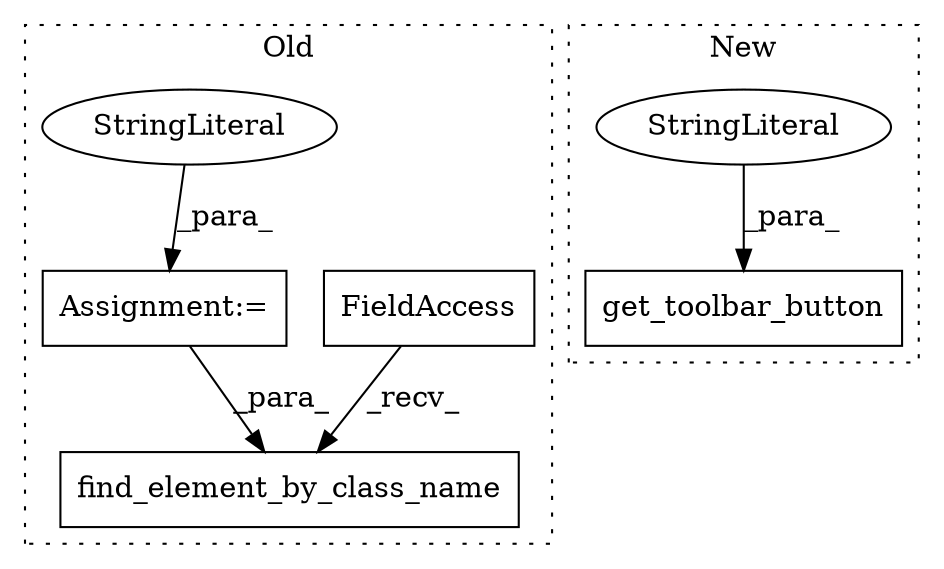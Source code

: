 digraph G {
subgraph cluster0 {
1 [label="find_element_by_class_name" a="32" s="4046,4079" l="27,1" shape="box"];
3 [label="FieldAccess" a="22" s="4034" l="11" shape="box"];
5 [label="Assignment:=" a="7" s="3735" l="1" shape="box"];
6 [label="StringLiteral" a="45" s="3736" l="23" shape="ellipse"];
label = "Old";
style="dotted";
}
subgraph cluster1 {
2 [label="get_toolbar_button" a="32" s="3896,3925" l="19,1" shape="box"];
4 [label="StringLiteral" a="45" s="3915" l="10" shape="ellipse"];
label = "New";
style="dotted";
}
3 -> 1 [label="_recv_"];
4 -> 2 [label="_para_"];
5 -> 1 [label="_para_"];
6 -> 5 [label="_para_"];
}